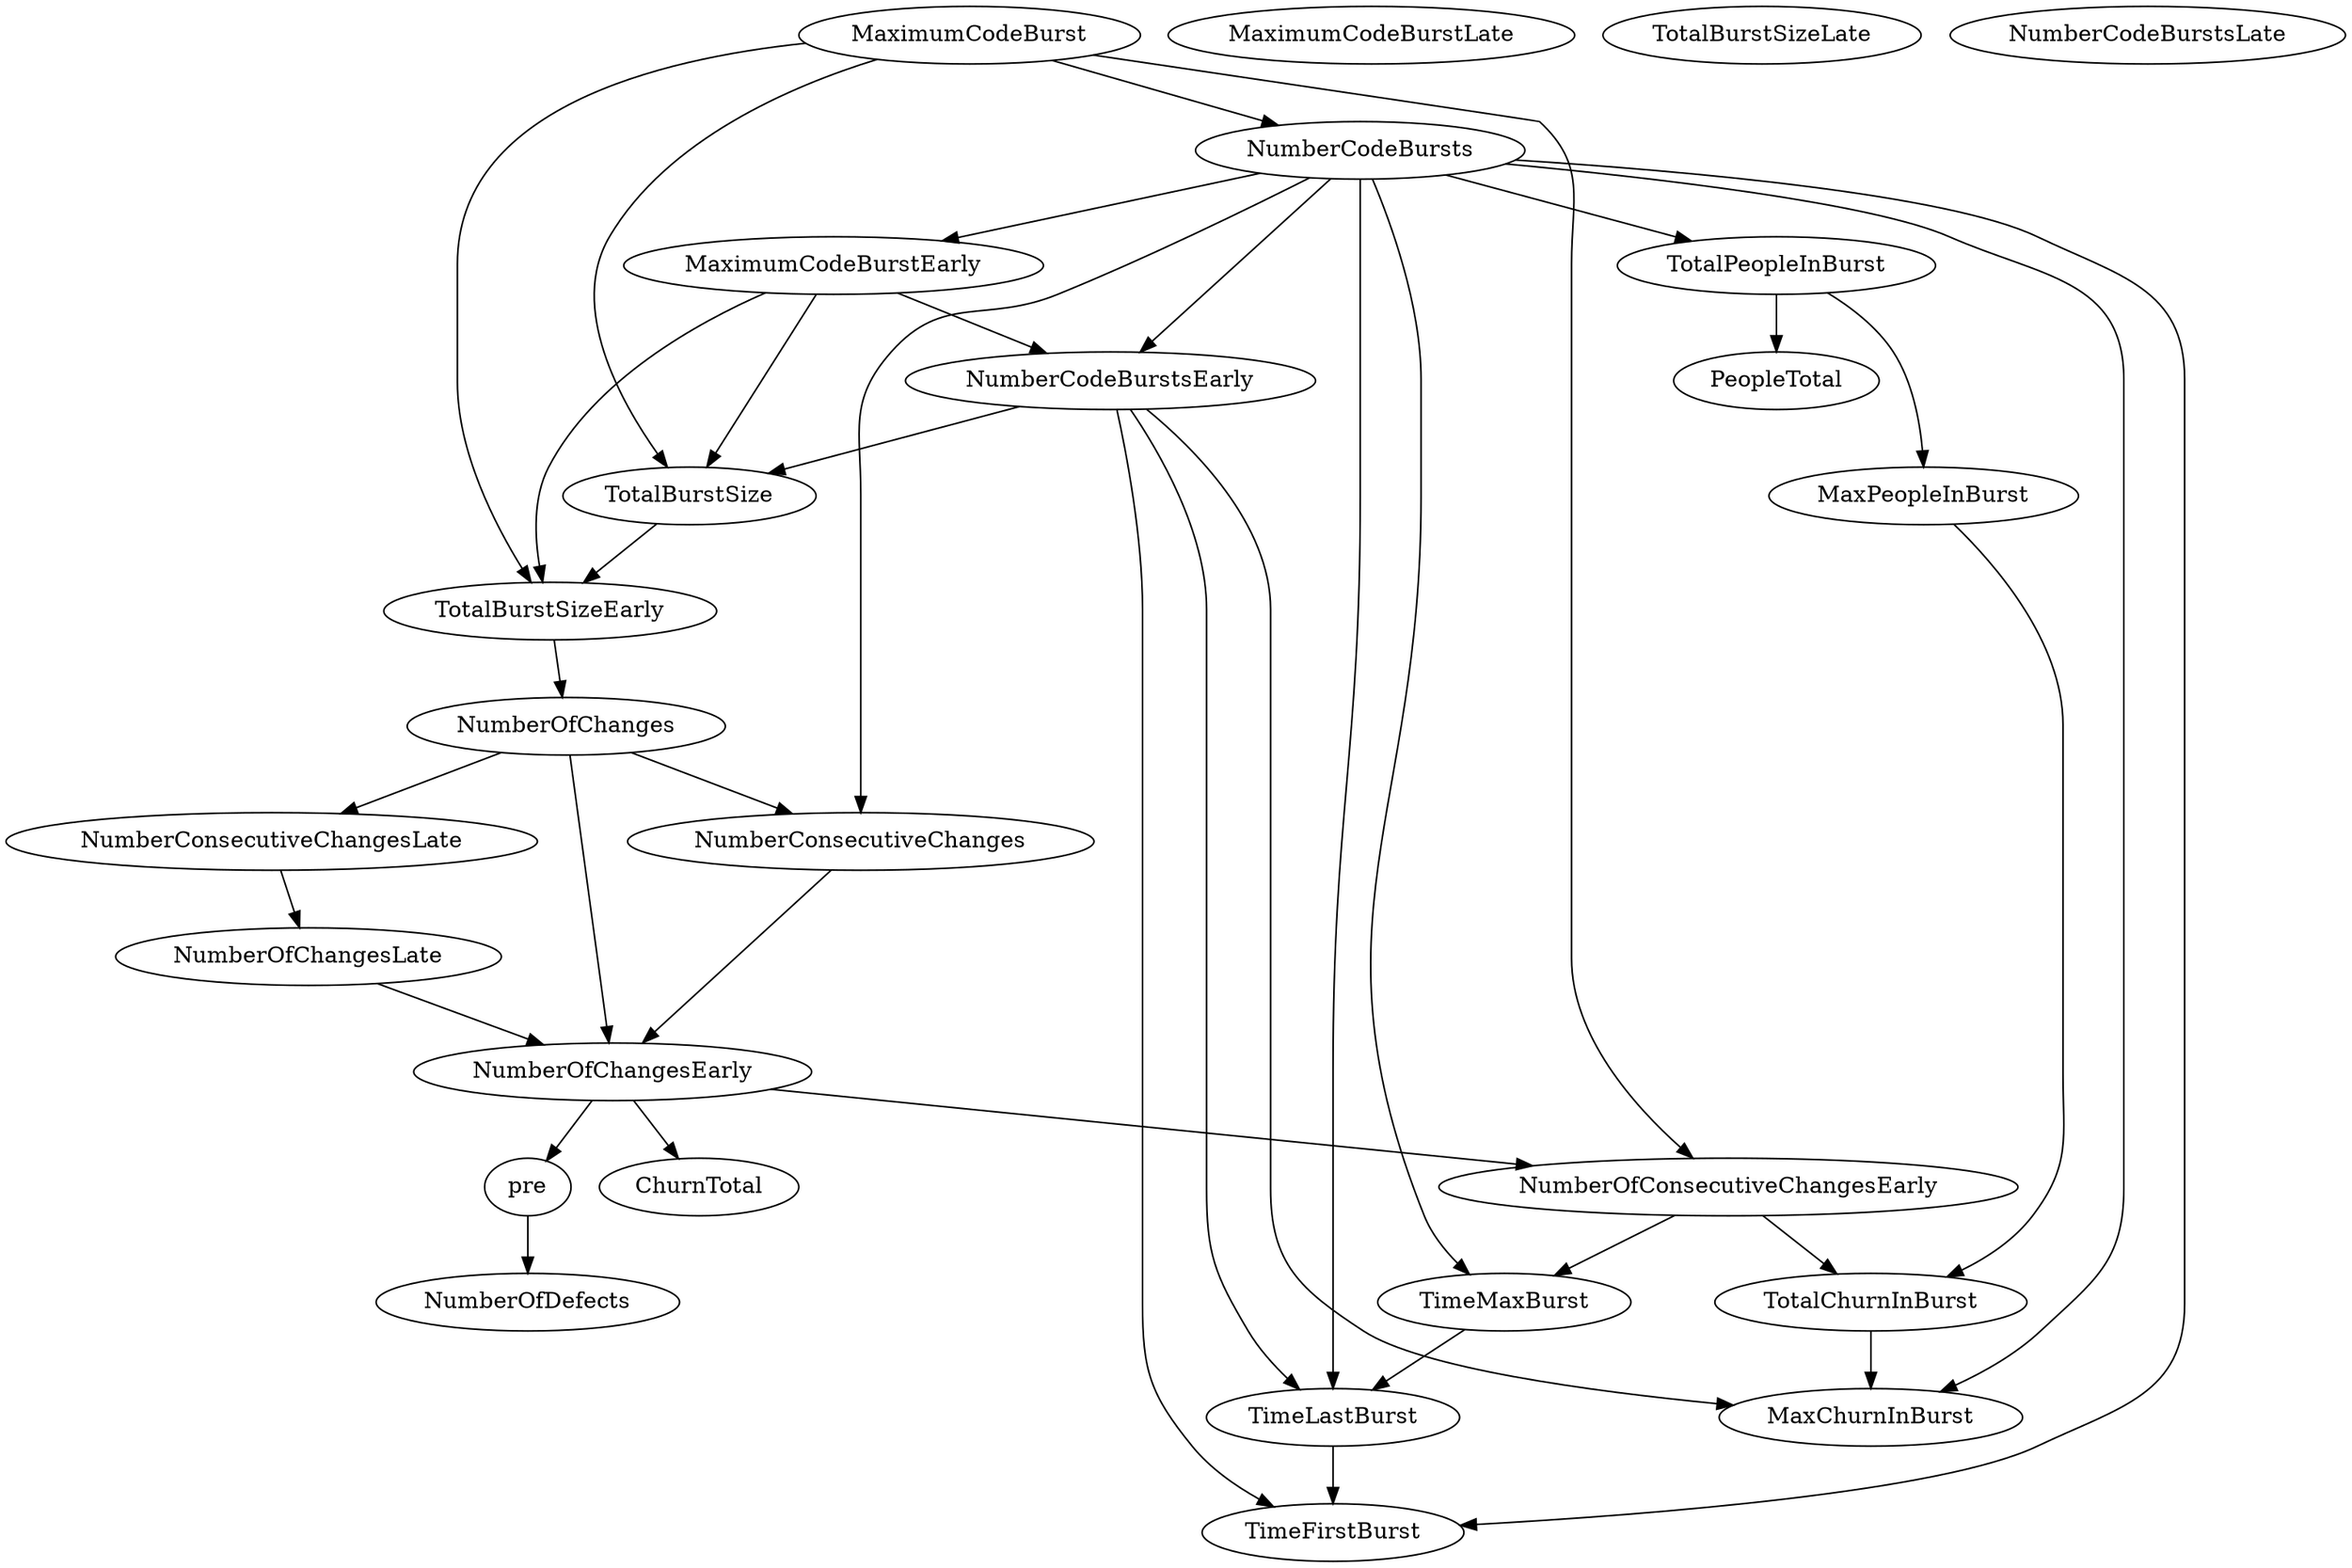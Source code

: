 digraph {
   TotalPeopleInBurst;
   MaximumCodeBurstLate;
   NumberOfChanges;
   MaxPeopleInBurst;
   TotalBurstSizeLate;
   NumberCodeBurstsLate;
   NumberOfChangesLate;
   NumberOfChangesEarly;
   MaxChurnInBurst;
   MaximumCodeBurstEarly;
   NumberCodeBurstsEarly;
   TimeFirstBurst;
   TotalChurnInBurst;
   ChurnTotal;
   MaximumCodeBurst;
   NumberOfConsecutiveChangesEarly;
   NumberConsecutiveChangesLate;
   TotalBurstSizeEarly;
   TotalBurstSize;
   TimeMaxBurst;
   NumberConsecutiveChanges;
   TimeLastBurst;
   NumberCodeBursts;
   PeopleTotal;
   pre;
   NumberOfDefects;
   TotalPeopleInBurst -> MaxPeopleInBurst;
   TotalPeopleInBurst -> PeopleTotal;
   NumberOfChanges -> NumberOfChangesEarly;
   NumberOfChanges -> NumberConsecutiveChangesLate;
   NumberOfChanges -> NumberConsecutiveChanges;
   MaxPeopleInBurst -> TotalChurnInBurst;
   NumberOfChangesLate -> NumberOfChangesEarly;
   NumberOfChangesEarly -> ChurnTotal;
   NumberOfChangesEarly -> NumberOfConsecutiveChangesEarly;
   NumberOfChangesEarly -> pre;
   MaximumCodeBurstEarly -> NumberCodeBurstsEarly;
   MaximumCodeBurstEarly -> TotalBurstSizeEarly;
   MaximumCodeBurstEarly -> TotalBurstSize;
   NumberCodeBurstsEarly -> MaxChurnInBurst;
   NumberCodeBurstsEarly -> TimeFirstBurst;
   NumberCodeBurstsEarly -> TotalBurstSize;
   NumberCodeBurstsEarly -> TimeLastBurst;
   TotalChurnInBurst -> MaxChurnInBurst;
   MaximumCodeBurst -> NumberOfConsecutiveChangesEarly;
   MaximumCodeBurst -> TotalBurstSizeEarly;
   MaximumCodeBurst -> TotalBurstSize;
   MaximumCodeBurst -> NumberCodeBursts;
   NumberOfConsecutiveChangesEarly -> TotalChurnInBurst;
   NumberOfConsecutiveChangesEarly -> TimeMaxBurst;
   NumberConsecutiveChangesLate -> NumberOfChangesLate;
   TotalBurstSizeEarly -> NumberOfChanges;
   TotalBurstSize -> TotalBurstSizeEarly;
   TimeMaxBurst -> TimeLastBurst;
   NumberConsecutiveChanges -> NumberOfChangesEarly;
   TimeLastBurst -> TimeFirstBurst;
   NumberCodeBursts -> TotalPeopleInBurst;
   NumberCodeBursts -> MaxChurnInBurst;
   NumberCodeBursts -> MaximumCodeBurstEarly;
   NumberCodeBursts -> NumberCodeBurstsEarly;
   NumberCodeBursts -> TimeFirstBurst;
   NumberCodeBursts -> TimeMaxBurst;
   NumberCodeBursts -> NumberConsecutiveChanges;
   NumberCodeBursts -> TimeLastBurst;
   pre -> NumberOfDefects;
}
